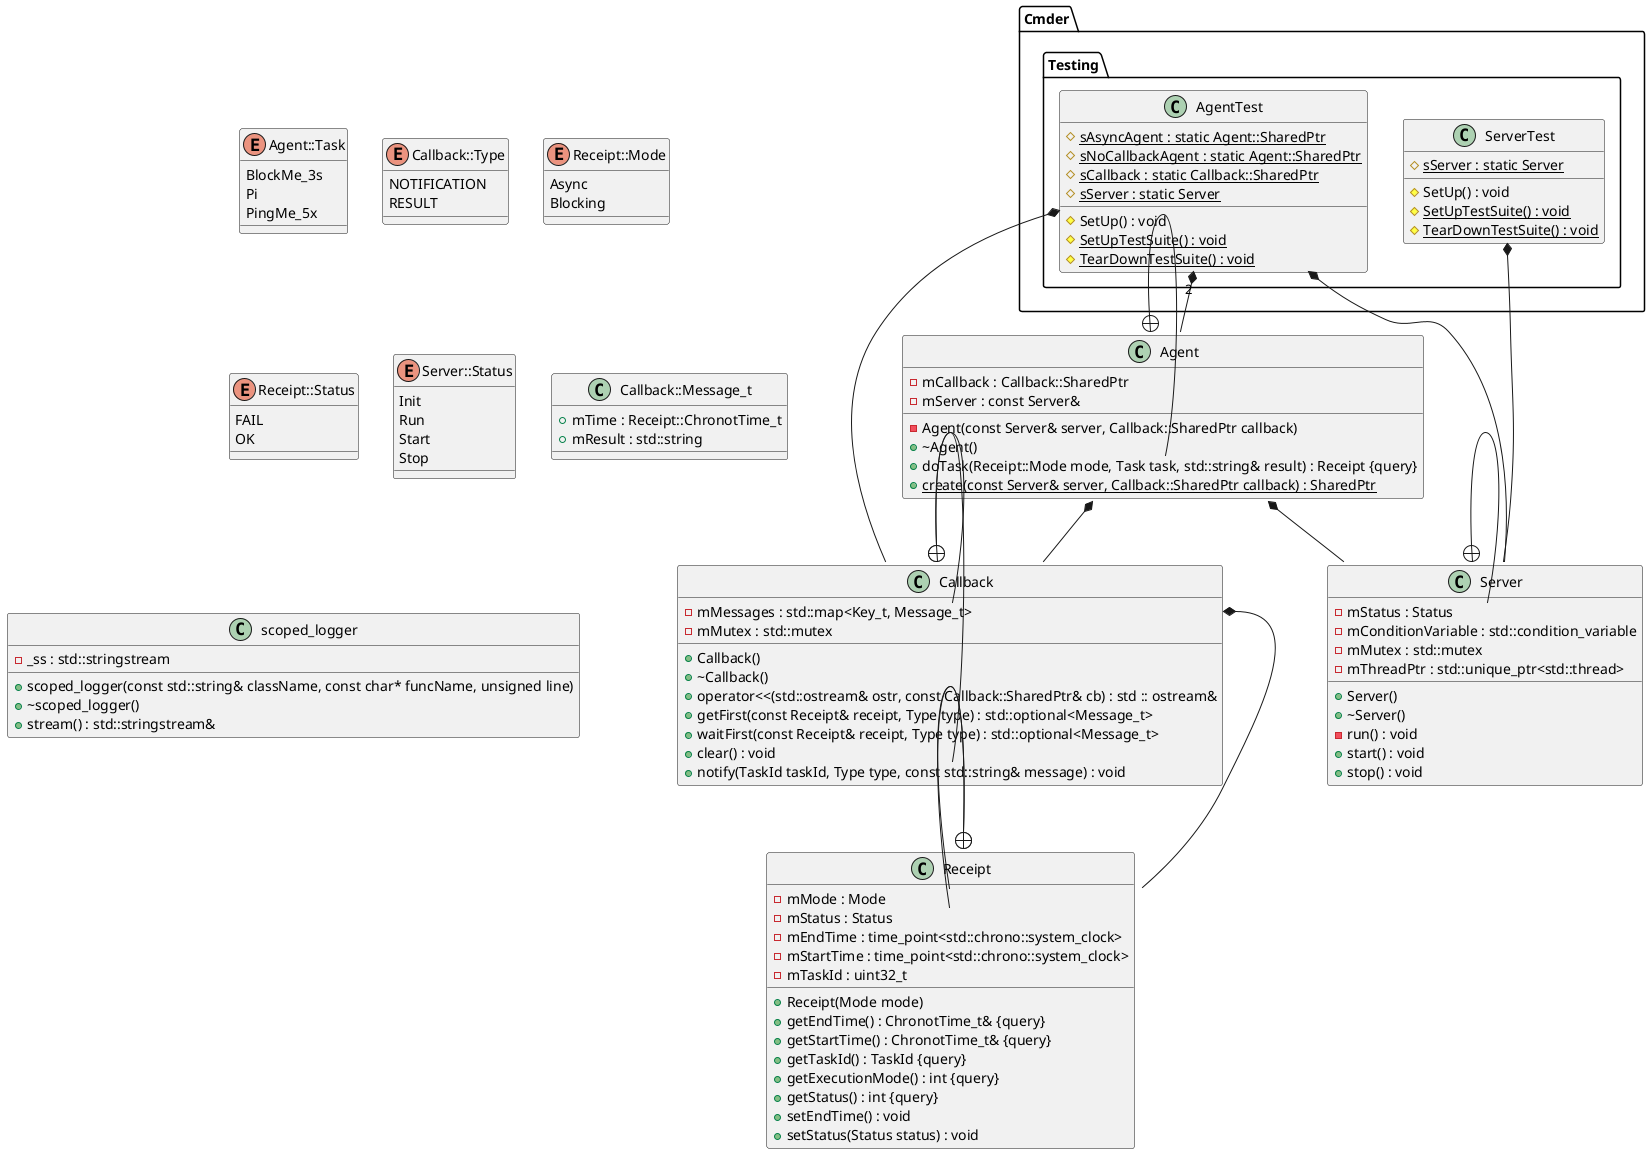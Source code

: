 @startuml





/' Objects '/

class Agent {
	-Agent(const Server& server, Callback::SharedPtr callback)
	+~Agent()
	-mCallback : Callback::SharedPtr
	+doTask(Receipt::Mode mode, Task task, std::string& result) : Receipt {query}
	+{static} create(const Server& server, Callback::SharedPtr callback) : SharedPtr
	-mServer : const Server&
}


class Callback {
	+Callback()
	+~Callback()
	+operator<<(std::ostream& ostr, const Callback::SharedPtr& cb) : std :: ostream&
	-mMessages : std::map<Key_t, Message_t>
	-mMutex : std::mutex
	+getFirst(const Receipt& receipt, Type type) : std::optional<Message_t>
	+waitFirst(const Receipt& receipt, Type type) : std::optional<Message_t>
	+clear() : void
	+notify(TaskId taskId, Type type, const std::string& message) : void
}


class Receipt {
	+Receipt(Mode mode)
	+getEndTime() : ChronotTime_t& {query}
	+getStartTime() : ChronotTime_t& {query}
	-mMode : Mode
	-mStatus : Status
	+getTaskId() : TaskId {query}
	+getExecutionMode() : int {query}
	+getStatus() : int {query}
	-mEndTime : time_point<std::chrono::system_clock>
	-mStartTime : time_point<std::chrono::system_clock>
	-mTaskId : uint32_t
	+setEndTime() : void
	+setStatus(Status status) : void
}


class Server {
	+Server()
	+~Server()
	-mStatus : Status
	-mConditionVariable : std::condition_variable
	-mMutex : std::mutex
	-mThreadPtr : std::unique_ptr<std::thread>
	-run() : void
	+start() : void
	+stop() : void
}


enum Agent::Task {
	BlockMe_3s
	Pi
	PingMe_5x
}


enum Callback::Type {
	NOTIFICATION
	RESULT
}


enum Receipt::Mode {
	Async
	Blocking
}


enum Receipt::Status {
	FAIL
	OK
}


enum Server::Status {
	Init
	Run
	Start
	Stop
}


class Callback::Message_t {
	+mTime : Receipt::ChronotTime_t
	+mResult : std::string
}


class scoped_logger {
	+scoped_logger(const std::string& className, const char* funcName, unsigned line)
	+~scoped_logger()
	-_ss : std::stringstream
	+stream() : std::stringstream&
}


namespace Cmder {
	namespace Testing {
		class AgentTest {
			#{static} sAsyncAgent : static Agent::SharedPtr
			#{static} sNoCallbackAgent : static Agent::SharedPtr
			#{static} sCallback : static Callback::SharedPtr
			#{static} sServer : static Server
			#SetUp() : void
			#{static} SetUpTestSuite() : void
			#{static} TearDownTestSuite() : void
		}

		class ServerTest {
			#{static} sServer : static Server
			#SetUp() : void
			#{static} SetUpTestSuite() : void
			#{static} TearDownTestSuite() : void
		}
	}
}





/' Inheritance relationships '/




/' Aggregation relationships '/

.Agent *-- .Callback


.Agent *-- .Server


Cmder.Testing.AgentTest "2" *-- .Agent


Cmder.Testing.AgentTest *-- .Callback


Cmder.Testing.AgentTest *-- .Server


.Callback::Message_t *-- .Receipt


Cmder.Testing.ServerTest *-- .Server






/' Nested objects '/

.Agent +-- .Agent::Task


.Callback +-- .Callback::Message_t


.Callback +-- .Callback::Type


.Receipt +-- .Receipt::Mode


.Receipt +-- .Receipt::Status


.Server +-- .Server::Status




@enduml
